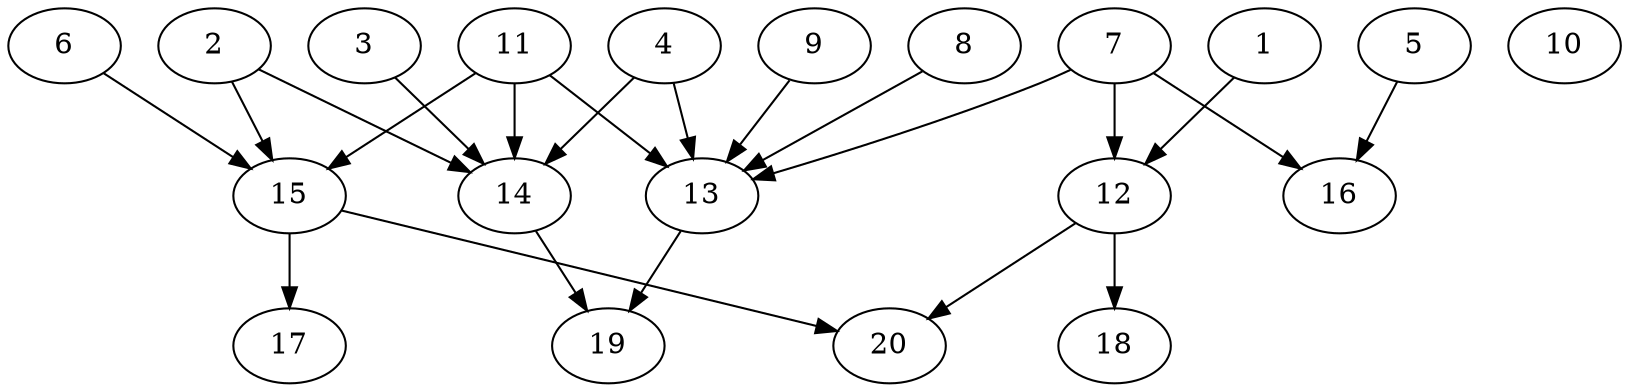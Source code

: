 // DAG automatically generated by daggen at Thu Oct  3 13:58:42 2019
// ./daggen --dot -n 20 --ccr 0.5 --fat 0.7 --regular 0.5 --density 0.5 --mindata 5242880 --maxdata 52428800 
digraph G {
  1 [size="103161856", alpha="0.18", expect_size="51580928"] 
  1 -> 12 [size ="51580928"]
  2 [size="45895680", alpha="0.13", expect_size="22947840"] 
  2 -> 14 [size ="22947840"]
  2 -> 15 [size ="22947840"]
  3 [size="88252416", alpha="0.11", expect_size="44126208"] 
  3 -> 14 [size ="44126208"]
  4 [size="79519744", alpha="0.09", expect_size="39759872"] 
  4 -> 13 [size ="39759872"]
  4 -> 14 [size ="39759872"]
  5 [size="57333760", alpha="0.10", expect_size="28666880"] 
  5 -> 16 [size ="28666880"]
  6 [size="24922112", alpha="0.07", expect_size="12461056"] 
  6 -> 15 [size ="12461056"]
  7 [size="82059264", alpha="0.11", expect_size="41029632"] 
  7 -> 12 [size ="41029632"]
  7 -> 13 [size ="41029632"]
  7 -> 16 [size ="41029632"]
  8 [size="97810432", alpha="0.18", expect_size="48905216"] 
  8 -> 13 [size ="48905216"]
  9 [size="17375232", alpha="0.01", expect_size="8687616"] 
  9 -> 13 [size ="8687616"]
  10 [size="43335680", alpha="0.06", expect_size="21667840"] 
  11 [size="101210112", alpha="0.09", expect_size="50605056"] 
  11 -> 13 [size ="50605056"]
  11 -> 14 [size ="50605056"]
  11 -> 15 [size ="50605056"]
  12 [size="93636608", alpha="0.01", expect_size="46818304"] 
  12 -> 18 [size ="46818304"]
  12 -> 20 [size ="46818304"]
  13 [size="60745728", alpha="0.19", expect_size="30372864"] 
  13 -> 19 [size ="30372864"]
  14 [size="17121280", alpha="0.16", expect_size="8560640"] 
  14 -> 19 [size ="8560640"]
  15 [size="57446400", alpha="0.08", expect_size="28723200"] 
  15 -> 17 [size ="28723200"]
  15 -> 20 [size ="28723200"]
  16 [size="104263680", alpha="0.09", expect_size="52131840"] 
  17 [size="41304064", alpha="0.19", expect_size="20652032"] 
  18 [size="91414528", alpha="0.14", expect_size="45707264"] 
  19 [size="80726016", alpha="0.10", expect_size="40363008"] 
  20 [size="87252992", alpha="0.05", expect_size="43626496"] 
}
